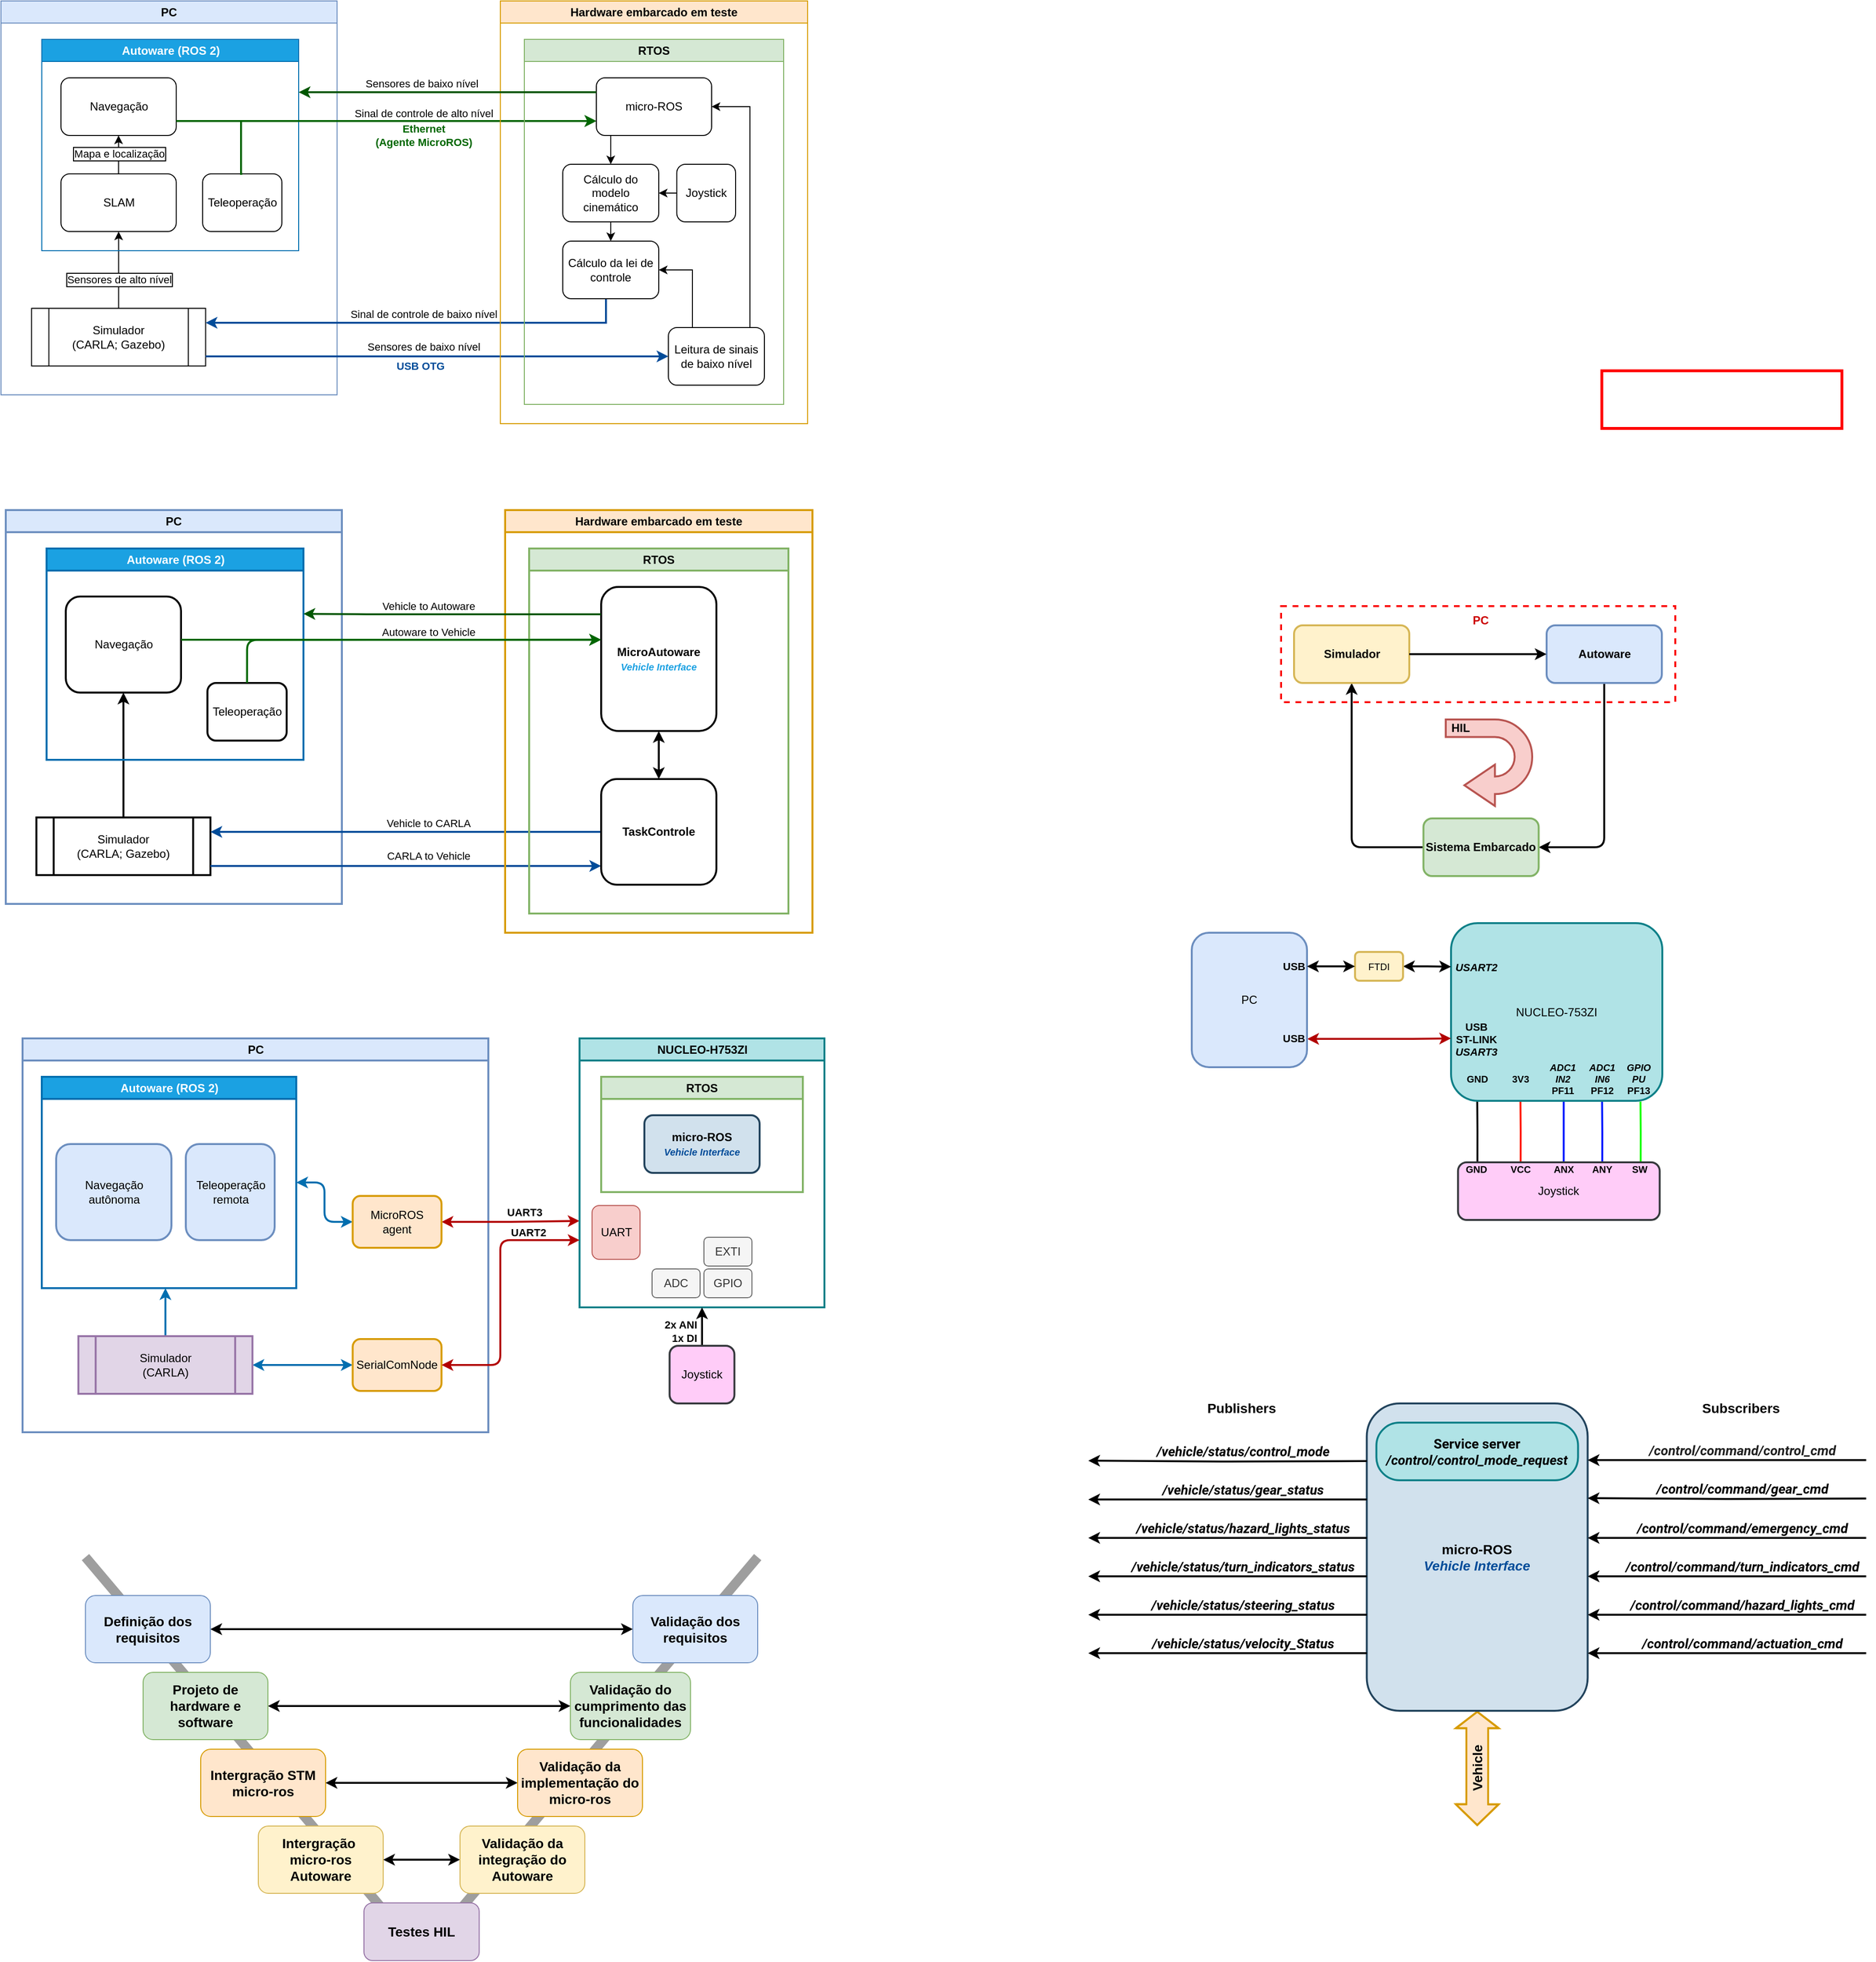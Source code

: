 <mxfile version="24.7.17">
  <diagram name="Page-1" id="Dqvt2uRBSsBD4MVUOECL">
    <mxGraphModel dx="1103" dy="678" grid="1" gridSize="10" guides="1" tooltips="1" connect="1" arrows="1" fold="1" page="0" pageScale="1" pageWidth="1169" pageHeight="827" background="none" math="0" shadow="0">
      <root>
        <mxCell id="0" />
        <mxCell id="1" parent="0" />
        <mxCell id="toz18ZisXcCqjpxkJ17i-11" value="" style="endArrow=none;html=1;rounded=0;strokeWidth=10;strokeColor=#9E9E9E;fontStyle=1;fontSize=14;" parent="1" edge="1">
          <mxGeometry width="50" height="50" relative="1" as="geometry">
            <mxPoint x="625" y="2029" as="sourcePoint" />
            <mxPoint x="288" y="1630" as="targetPoint" />
          </mxGeometry>
        </mxCell>
        <mxCell id="toz18ZisXcCqjpxkJ17i-12" value="" style="endArrow=none;html=1;rounded=0;strokeWidth=10;strokeColor=#9E9E9E;fontStyle=1;fontSize=14;" parent="1" edge="1">
          <mxGeometry width="50" height="50" relative="1" as="geometry">
            <mxPoint x="988" y="1630" as="sourcePoint" />
            <mxPoint x="662" y="2016" as="targetPoint" />
          </mxGeometry>
        </mxCell>
        <mxCell id="DLu0dR6_hnOtP6MYCA8Z-65" style="edgeStyle=orthogonalEdgeStyle;rounded=0;orthogonalLoop=1;jettySize=auto;html=1;exitX=0.25;exitY=0;exitDx=0;exitDy=0;entryX=0.38;entryY=1.009;entryDx=0;entryDy=0;entryPerimeter=0;endArrow=none;endFill=0;strokeWidth=2;" parent="1" edge="1">
          <mxGeometry relative="1" as="geometry">
            <mxPoint x="1737.45" y="1219.19" as="sourcePoint" />
            <mxPoint x="1737.25" y="1155" as="targetPoint" />
            <Array as="points">
              <mxPoint x="1737.24" y="1187.19" />
            </Array>
          </mxGeometry>
        </mxCell>
        <mxCell id="DLu0dR6_hnOtP6MYCA8Z-66" style="edgeStyle=orthogonalEdgeStyle;rounded=0;orthogonalLoop=1;jettySize=auto;html=1;exitX=0.25;exitY=0;exitDx=0;exitDy=0;entryX=0.38;entryY=1.009;entryDx=0;entryDy=0;entryPerimeter=0;endArrow=none;endFill=0;strokeWidth=2;strokeColor=#FF1C03;" parent="1" edge="1">
          <mxGeometry relative="1" as="geometry">
            <mxPoint x="1782.45" y="1219.19" as="sourcePoint" />
            <mxPoint x="1782.25" y="1155" as="targetPoint" />
            <Array as="points">
              <mxPoint x="1782.24" y="1187.19" />
            </Array>
          </mxGeometry>
        </mxCell>
        <mxCell id="DLu0dR6_hnOtP6MYCA8Z-67" style="edgeStyle=orthogonalEdgeStyle;rounded=0;orthogonalLoop=1;jettySize=auto;html=1;exitX=0.593;exitY=0.001;exitDx=0;exitDy=0;entryX=0.38;entryY=1.009;entryDx=0;entryDy=0;entryPerimeter=0;exitPerimeter=0;endArrow=none;endFill=0;strokeWidth=2;strokeColor=#001AFF;" parent="1" edge="1">
          <mxGeometry relative="1" as="geometry">
            <mxPoint x="1837.83" y="1219.95" as="sourcePoint" />
            <mxPoint x="1827.3" y="1154.89" as="targetPoint" />
            <Array as="points">
              <mxPoint x="1827.3" y="1219.89" />
            </Array>
          </mxGeometry>
        </mxCell>
        <mxCell id="DLu0dR6_hnOtP6MYCA8Z-68" style="edgeStyle=orthogonalEdgeStyle;rounded=0;orthogonalLoop=1;jettySize=auto;html=1;exitX=0.25;exitY=0;exitDx=0;exitDy=0;entryX=0.38;entryY=1.009;entryDx=0;entryDy=0;entryPerimeter=0;endArrow=none;endFill=0;strokeWidth=2;strokeColor=#001AFF;" parent="1" edge="1">
          <mxGeometry relative="1" as="geometry">
            <mxPoint x="1867.45" y="1220.0" as="sourcePoint" />
            <mxPoint x="1867.25" y="1155.81" as="targetPoint" />
            <Array as="points">
              <mxPoint x="1867.24" y="1188" />
            </Array>
          </mxGeometry>
        </mxCell>
        <mxCell id="DLu0dR6_hnOtP6MYCA8Z-55" value="NUCLEO-753ZI" style="rounded=1;whiteSpace=wrap;html=1;fillColor=#b0e3e6;strokeColor=#0e8088;strokeWidth=2;" parent="1" vertex="1">
          <mxGeometry x="1710" y="970" width="220" height="185" as="geometry" />
        </mxCell>
        <mxCell id="DLu0dR6_hnOtP6MYCA8Z-1" value="PC" style="swimlane;whiteSpace=wrap;html=1;glass=0;labelBorderColor=none;labelBackgroundColor=none;swimlaneFillColor=default;fillColor=#dae8fc;strokeColor=#6c8ebf;gradientColor=none;strokeWidth=2;" parent="1" vertex="1">
          <mxGeometry x="222.5" y="1090" width="485" height="410" as="geometry">
            <mxRectangle x="495" y="120" width="150" height="30" as="alternateBounds" />
          </mxGeometry>
        </mxCell>
        <mxCell id="DLu0dR6_hnOtP6MYCA8Z-39" style="edgeStyle=orthogonalEdgeStyle;rounded=0;orthogonalLoop=1;jettySize=auto;html=1;strokeWidth=2;fillColor=#1ba1e2;strokeColor=#006EAF;" parent="DLu0dR6_hnOtP6MYCA8Z-1" source="DLu0dR6_hnOtP6MYCA8Z-4" edge="1">
          <mxGeometry relative="1" as="geometry">
            <mxPoint x="148.755" y="260.0" as="targetPoint" />
          </mxGeometry>
        </mxCell>
        <mxCell id="QfWjgyetVY8WSt9RR6fC-11" style="edgeStyle=orthogonalEdgeStyle;shape=connector;rounded=0;orthogonalLoop=1;jettySize=auto;html=1;exitX=1;exitY=0.5;exitDx=0;exitDy=0;strokeColor=#006EAF;strokeWidth=2;align=center;verticalAlign=middle;fontFamily=Helvetica;fontSize=11;fontColor=default;labelBackgroundColor=default;startArrow=classic;startFill=1;endArrow=classic;fillColor=#1ba1e2;entryX=0;entryY=0.5;entryDx=0;entryDy=0;" parent="DLu0dR6_hnOtP6MYCA8Z-1" source="DLu0dR6_hnOtP6MYCA8Z-4" target="kms28JUfVFOcH4j1UVIH-4" edge="1">
          <mxGeometry relative="1" as="geometry">
            <mxPoint x="330" y="340" as="targetPoint" />
          </mxGeometry>
        </mxCell>
        <mxCell id="DLu0dR6_hnOtP6MYCA8Z-4" value="Simulador&lt;div&gt;(CARLA)&lt;/div&gt;" style="shape=process;whiteSpace=wrap;html=1;backgroundOutline=1;fillColor=#e1d5e7;strokeColor=#9673a6;strokeWidth=2;" parent="DLu0dR6_hnOtP6MYCA8Z-1" vertex="1">
          <mxGeometry x="58.13" y="310" width="181.25" height="60" as="geometry" />
        </mxCell>
        <mxCell id="DLu0dR6_hnOtP6MYCA8Z-37" style="edgeStyle=orthogonalEdgeStyle;rounded=1;orthogonalLoop=1;jettySize=auto;html=1;entryX=0;entryY=0.5;entryDx=0;entryDy=0;startArrow=classic;startFill=1;strokeWidth=2;fillColor=#1ba1e2;strokeColor=#006EAF;exitX=1;exitY=0.5;exitDx=0;exitDy=0;curved=0;" parent="DLu0dR6_hnOtP6MYCA8Z-1" source="DLu0dR6_hnOtP6MYCA8Z-5" target="kms28JUfVFOcH4j1UVIH-1" edge="1">
          <mxGeometry relative="1" as="geometry">
            <mxPoint x="290" y="190" as="sourcePoint" />
          </mxGeometry>
        </mxCell>
        <mxCell id="DLu0dR6_hnOtP6MYCA8Z-5" value="Autoware (ROS 2)" style="swimlane;whiteSpace=wrap;html=1;fillColor=#1ba1e2;fontColor=#ffffff;strokeColor=#006EAF;swimlaneFillColor=none;strokeWidth=2;" parent="DLu0dR6_hnOtP6MYCA8Z-1" vertex="1">
          <mxGeometry x="20" y="40" width="265" height="220" as="geometry" />
        </mxCell>
        <mxCell id="DLu0dR6_hnOtP6MYCA8Z-6" value="Navegação&lt;div&gt;autônoma&lt;/div&gt;" style="rounded=1;whiteSpace=wrap;html=1;fillColor=#dae8fc;strokeColor=#6c8ebf;strokeWidth=2;" parent="DLu0dR6_hnOtP6MYCA8Z-5" vertex="1">
          <mxGeometry x="15" y="70" width="120" height="100" as="geometry" />
        </mxCell>
        <mxCell id="DLu0dR6_hnOtP6MYCA8Z-7" value="Teleoperação remota" style="rounded=1;whiteSpace=wrap;html=1;fillColor=#dae8fc;strokeColor=#6c8ebf;strokeWidth=2;" parent="DLu0dR6_hnOtP6MYCA8Z-5" vertex="1">
          <mxGeometry x="150" y="70" width="92.5" height="100" as="geometry" />
        </mxCell>
        <mxCell id="DLu0dR6_hnOtP6MYCA8Z-43" style="edgeStyle=orthogonalEdgeStyle;rounded=0;orthogonalLoop=1;jettySize=auto;html=1;exitX=1;exitY=0.5;exitDx=0;exitDy=0;strokeWidth=2;startArrow=classic;startFill=1;fillColor=#e51400;strokeColor=#B20000;" parent="DLu0dR6_hnOtP6MYCA8Z-1" source="kms28JUfVFOcH4j1UVIH-1" edge="1">
          <mxGeometry relative="1" as="geometry">
            <mxPoint x="580" y="190" as="targetPoint" />
          </mxGeometry>
        </mxCell>
        <mxCell id="DLu0dR6_hnOtP6MYCA8Z-47" value="UART3" style="edgeLabel;html=1;align=center;verticalAlign=middle;resizable=0;points=[];fontStyle=1;labelBackgroundColor=none;" parent="DLu0dR6_hnOtP6MYCA8Z-43" connectable="0" vertex="1">
          <mxGeometry x="-0.059" y="-2" relative="1" as="geometry">
            <mxPoint x="18" y="-12" as="offset" />
          </mxGeometry>
        </mxCell>
        <mxCell id="kms28JUfVFOcH4j1UVIH-1" value="MicroROS&lt;div&gt;agent&lt;/div&gt;" style="rounded=1;whiteSpace=wrap;html=1;fillColor=#ffe6cc;strokeColor=#d79b00;strokeWidth=2;" parent="DLu0dR6_hnOtP6MYCA8Z-1" vertex="1">
          <mxGeometry x="343.75" y="164" width="92.5" height="54" as="geometry" />
        </mxCell>
        <mxCell id="kms28JUfVFOcH4j1UVIH-4" value="SerialComNode" style="rounded=1;whiteSpace=wrap;html=1;fillColor=#ffe6cc;strokeColor=#d79b00;strokeWidth=2;" parent="DLu0dR6_hnOtP6MYCA8Z-1" vertex="1">
          <mxGeometry x="343.75" y="313" width="92.5" height="54" as="geometry" />
        </mxCell>
        <mxCell id="DLu0dR6_hnOtP6MYCA8Z-17" value="NUCLEO-H753ZI" style="swimlane;whiteSpace=wrap;html=1;fillColor=#b0e3e6;strokeColor=#0e8088;swimlaneFillColor=default;strokeWidth=2;" parent="1" vertex="1">
          <mxGeometry x="802.5" y="1090" width="255" height="280" as="geometry" />
        </mxCell>
        <mxCell id="DLu0dR6_hnOtP6MYCA8Z-18" value="RTOS" style="swimlane;whiteSpace=wrap;html=1;glass=0;labelBorderColor=none;labelBackgroundColor=none;swimlaneFillColor=none;fillColor=#d5e8d4;strokeColor=#82b366;strokeWidth=2;" parent="DLu0dR6_hnOtP6MYCA8Z-17" vertex="1">
          <mxGeometry x="22.5" y="40" width="210" height="120" as="geometry">
            <mxRectangle x="495" y="120" width="150" height="30" as="alternateBounds" />
          </mxGeometry>
        </mxCell>
        <mxCell id="DLu0dR6_hnOtP6MYCA8Z-20" value="&lt;b&gt;micro-ROS&lt;/b&gt;&lt;div&gt;&lt;i&gt;&lt;font color=&quot;#004c99&quot; style=&quot;font-size: 10px;&quot;&gt;&lt;b style=&quot;&quot;&gt;Vehicle Interface&lt;/b&gt;&lt;/font&gt;&lt;/i&gt;&lt;/div&gt;" style="rounded=1;whiteSpace=wrap;html=1;strokeColor=#23445d;fillColor=#D1E1ED;strokeWidth=2;" parent="DLu0dR6_hnOtP6MYCA8Z-18" vertex="1">
          <mxGeometry x="45" y="40" width="120" height="60" as="geometry" />
        </mxCell>
        <mxCell id="DLu0dR6_hnOtP6MYCA8Z-44" value="ADC" style="rounded=1;whiteSpace=wrap;html=1;fillColor=#f5f5f5;fontColor=#333333;strokeColor=#666666;" parent="DLu0dR6_hnOtP6MYCA8Z-17" vertex="1">
          <mxGeometry x="75.5" y="240" width="50" height="30" as="geometry" />
        </mxCell>
        <mxCell id="DLu0dR6_hnOtP6MYCA8Z-45" value="UART" style="rounded=1;whiteSpace=wrap;html=1;fillColor=#f8cecc;strokeColor=#b85450;" parent="DLu0dR6_hnOtP6MYCA8Z-17" vertex="1">
          <mxGeometry x="13" y="174" width="50" height="56" as="geometry" />
        </mxCell>
        <mxCell id="DLu0dR6_hnOtP6MYCA8Z-84" value="GPIO" style="rounded=1;whiteSpace=wrap;html=1;fillColor=#f5f5f5;fontColor=#333333;strokeColor=#666666;" parent="DLu0dR6_hnOtP6MYCA8Z-17" vertex="1">
          <mxGeometry x="129.5" y="240" width="50" height="30" as="geometry" />
        </mxCell>
        <mxCell id="QfWjgyetVY8WSt9RR6fC-14" value="EXTI" style="rounded=1;whiteSpace=wrap;html=1;fillColor=#f5f5f5;fontColor=#333333;strokeColor=#666666;" parent="DLu0dR6_hnOtP6MYCA8Z-17" vertex="1">
          <mxGeometry x="129.5" y="207" width="50" height="30" as="geometry" />
        </mxCell>
        <mxCell id="OYqzh-hqm_SxNVNwaxLu-1" value="PC" style="swimlane;whiteSpace=wrap;html=1;glass=0;labelBorderColor=none;labelBackgroundColor=none;swimlaneFillColor=none;fillColor=#dae8fc;strokeColor=#6c8ebf;" parent="1" vertex="1">
          <mxGeometry x="200" y="10" width="350" height="410" as="geometry">
            <mxRectangle x="495" y="120" width="150" height="30" as="alternateBounds" />
          </mxGeometry>
        </mxCell>
        <mxCell id="t-Ct2fTgSyDg14gS4557-37" value="" style="edgeStyle=orthogonalEdgeStyle;rounded=0;orthogonalLoop=1;jettySize=auto;html=1;" parent="OYqzh-hqm_SxNVNwaxLu-1" source="7MuA0rJAzsSUsR9bO0kG-4" target="t-Ct2fTgSyDg14gS4557-2" edge="1">
          <mxGeometry relative="1" as="geometry">
            <Array as="points">
              <mxPoint x="123" y="280" />
              <mxPoint x="123" y="280" />
            </Array>
          </mxGeometry>
        </mxCell>
        <mxCell id="t-Ct2fTgSyDg14gS4557-38" value="Sensores de alto nível" style="edgeLabel;html=1;align=center;verticalAlign=middle;resizable=0;points=[];labelBorderColor=default;" parent="t-Ct2fTgSyDg14gS4557-37" connectable="0" vertex="1">
          <mxGeometry x="-0.254" relative="1" as="geometry">
            <mxPoint as="offset" />
          </mxGeometry>
        </mxCell>
        <mxCell id="7MuA0rJAzsSUsR9bO0kG-4" value="Simulador&lt;div&gt;(CARLA; Gazebo)&lt;/div&gt;" style="shape=process;whiteSpace=wrap;html=1;backgroundOutline=1;" parent="OYqzh-hqm_SxNVNwaxLu-1" vertex="1">
          <mxGeometry x="31.88" y="320" width="181.25" height="60" as="geometry" />
        </mxCell>
        <mxCell id="t-Ct2fTgSyDg14gS4557-1" value="Autoware (ROS 2)" style="swimlane;whiteSpace=wrap;html=1;fillColor=#1ba1e2;fontColor=#ffffff;strokeColor=#006EAF;" parent="OYqzh-hqm_SxNVNwaxLu-1" vertex="1">
          <mxGeometry x="42.5" y="40" width="267.5" height="220" as="geometry" />
        </mxCell>
        <mxCell id="t-Ct2fTgSyDg14gS4557-9" style="edgeStyle=orthogonalEdgeStyle;rounded=0;orthogonalLoop=1;jettySize=auto;html=1;entryX=0.5;entryY=1;entryDx=0;entryDy=0;exitX=0.5;exitY=0;exitDx=0;exitDy=0;" parent="t-Ct2fTgSyDg14gS4557-1" edge="1">
          <mxGeometry relative="1" as="geometry">
            <mxPoint x="79.95" y="140" as="sourcePoint" />
            <mxPoint x="79.95" y="100" as="targetPoint" />
            <Array as="points">
              <mxPoint x="79.95" y="112" />
              <mxPoint x="79.95" y="112" />
            </Array>
          </mxGeometry>
        </mxCell>
        <mxCell id="t-Ct2fTgSyDg14gS4557-10" value="Mapa e localização" style="edgeLabel;html=1;align=center;verticalAlign=middle;resizable=0;points=[];labelBorderColor=default;" parent="t-Ct2fTgSyDg14gS4557-9" connectable="0" vertex="1">
          <mxGeometry x="0.247" y="-2" relative="1" as="geometry">
            <mxPoint x="-2" y="4" as="offset" />
          </mxGeometry>
        </mxCell>
        <mxCell id="t-Ct2fTgSyDg14gS4557-2" value="SLAM" style="rounded=1;whiteSpace=wrap;html=1;" parent="t-Ct2fTgSyDg14gS4557-1" vertex="1">
          <mxGeometry x="20" y="140" width="120" height="60" as="geometry" />
        </mxCell>
        <mxCell id="t-Ct2fTgSyDg14gS4557-5" value="Navegação" style="rounded=1;whiteSpace=wrap;html=1;" parent="t-Ct2fTgSyDg14gS4557-1" vertex="1">
          <mxGeometry x="20" y="40" width="120" height="60" as="geometry" />
        </mxCell>
        <mxCell id="t-Ct2fTgSyDg14gS4557-11" value="Teleoperação" style="rounded=1;whiteSpace=wrap;html=1;" parent="t-Ct2fTgSyDg14gS4557-1" vertex="1">
          <mxGeometry x="167.5" y="140" width="82.5" height="60" as="geometry" />
        </mxCell>
        <mxCell id="t-Ct2fTgSyDg14gS4557-12" style="edgeStyle=orthogonalEdgeStyle;rounded=0;orthogonalLoop=1;jettySize=auto;html=1;strokeColor=#006600;strokeWidth=2;entryX=0;entryY=0.75;entryDx=0;entryDy=0;" parent="1" source="t-Ct2fTgSyDg14gS4557-5" target="7MuA0rJAzsSUsR9bO0kG-3" edge="1">
          <mxGeometry relative="1" as="geometry">
            <Array as="points">
              <mxPoint x="430" y="135" />
              <mxPoint x="430" y="135" />
            </Array>
          </mxGeometry>
        </mxCell>
        <mxCell id="t-Ct2fTgSyDg14gS4557-13" style="edgeStyle=orthogonalEdgeStyle;rounded=0;orthogonalLoop=1;jettySize=auto;html=1;exitX=0.5;exitY=0;exitDx=0;exitDy=0;entryX=0;entryY=0.75;entryDx=0;entryDy=0;fontColor=#006600;strokeColor=#006600;strokeWidth=2;" parent="1" source="t-Ct2fTgSyDg14gS4557-11" target="7MuA0rJAzsSUsR9bO0kG-3" edge="1">
          <mxGeometry relative="1" as="geometry">
            <Array as="points">
              <mxPoint x="450" y="190" />
              <mxPoint x="450" y="135" />
            </Array>
          </mxGeometry>
        </mxCell>
        <mxCell id="t-Ct2fTgSyDg14gS4557-14" value="Sinal de controle de alto nível" style="edgeLabel;html=1;align=center;verticalAlign=middle;resizable=0;points=[];" parent="1" connectable="0" vertex="1">
          <mxGeometry x="639.997" y="127" as="geometry" />
        </mxCell>
        <mxCell id="t-Ct2fTgSyDg14gS4557-15" value="Ethernet&lt;div&gt;(Agente MicroROS)&lt;/div&gt;" style="edgeLabel;html=1;align=center;verticalAlign=middle;resizable=0;points=[];fontColor=#006600;fontStyle=1" parent="1" connectable="0" vertex="1">
          <mxGeometry x="640" y="150" as="geometry" />
        </mxCell>
        <mxCell id="t-Ct2fTgSyDg14gS4557-26" style="edgeStyle=orthogonalEdgeStyle;rounded=0;orthogonalLoop=1;jettySize=auto;html=1;entryX=0;entryY=0.5;entryDx=0;entryDy=0;fontColor=#004C99;strokeColor=#004C99;strokeWidth=2;" parent="1" source="7MuA0rJAzsSUsR9bO0kG-4" target="t-Ct2fTgSyDg14gS4557-23" edge="1">
          <mxGeometry relative="1" as="geometry">
            <Array as="points">
              <mxPoint x="670" y="380" />
              <mxPoint x="670" y="380" />
            </Array>
          </mxGeometry>
        </mxCell>
        <mxCell id="t-Ct2fTgSyDg14gS4557-27" style="edgeStyle=orthogonalEdgeStyle;rounded=0;orthogonalLoop=1;jettySize=auto;html=1;entryX=1;entryY=0.25;entryDx=0;entryDy=0;fontColor=#004C99;strokeColor=#004C99;strokeWidth=2;" parent="1" source="t-Ct2fTgSyDg14gS4557-24" target="7MuA0rJAzsSUsR9bO0kG-4" edge="1">
          <mxGeometry relative="1" as="geometry">
            <mxPoint x="690" y="360" as="targetPoint" />
            <Array as="points">
              <mxPoint x="830" y="345" />
            </Array>
          </mxGeometry>
        </mxCell>
        <mxCell id="t-Ct2fTgSyDg14gS4557-31" value="Sinal de controle de baixo nível" style="edgeLabel;html=1;align=center;verticalAlign=middle;resizable=0;points=[];" parent="1" connectable="0" vertex="1">
          <mxGeometry x="640" y="336" as="geometry" />
        </mxCell>
        <mxCell id="t-Ct2fTgSyDg14gS4557-32" value="USB OTG" style="edgeLabel;html=1;align=left;verticalAlign=middle;resizable=0;points=[];fontColor=#004C99;fontStyle=1" parent="1" connectable="0" vertex="1">
          <mxGeometry x="609.997" y="390" as="geometry" />
        </mxCell>
        <mxCell id="t-Ct2fTgSyDg14gS4557-34" value="Sensores de baixo nível" style="edgeLabel;html=1;align=center;verticalAlign=middle;resizable=0;points=[];" parent="1" connectable="0" vertex="1">
          <mxGeometry x="640" y="370" as="geometry" />
        </mxCell>
        <mxCell id="t-Ct2fTgSyDg14gS4557-43" value="Hardware embarcado em teste" style="swimlane;whiteSpace=wrap;html=1;fillColor=#ffe6cc;strokeColor=#d79b00;" parent="1" vertex="1">
          <mxGeometry x="720" y="10" width="320" height="440" as="geometry" />
        </mxCell>
        <mxCell id="7MuA0rJAzsSUsR9bO0kG-15" value="RTOS" style="swimlane;whiteSpace=wrap;html=1;glass=0;labelBorderColor=none;labelBackgroundColor=none;swimlaneFillColor=none;fillColor=#d5e8d4;strokeColor=#82b366;" parent="t-Ct2fTgSyDg14gS4557-43" vertex="1">
          <mxGeometry x="25" y="40" width="270" height="380" as="geometry">
            <mxRectangle x="495" y="120" width="150" height="30" as="alternateBounds" />
          </mxGeometry>
        </mxCell>
        <mxCell id="t-Ct2fTgSyDg14gS4557-29" style="edgeStyle=orthogonalEdgeStyle;rounded=0;orthogonalLoop=1;jettySize=auto;html=1;exitX=0.25;exitY=1;exitDx=0;exitDy=0;entryX=0.5;entryY=0;entryDx=0;entryDy=0;" parent="7MuA0rJAzsSUsR9bO0kG-15" source="7MuA0rJAzsSUsR9bO0kG-3" target="t-Ct2fTgSyDg14gS4557-25" edge="1">
          <mxGeometry relative="1" as="geometry" />
        </mxCell>
        <mxCell id="7MuA0rJAzsSUsR9bO0kG-3" value="micro-ROS" style="rounded=1;whiteSpace=wrap;html=1;" parent="7MuA0rJAzsSUsR9bO0kG-15" vertex="1">
          <mxGeometry x="75" y="40" width="120" height="60" as="geometry" />
        </mxCell>
        <mxCell id="t-Ct2fTgSyDg14gS4557-40" style="edgeStyle=orthogonalEdgeStyle;rounded=0;orthogonalLoop=1;jettySize=auto;html=1;exitX=0.25;exitY=0;exitDx=0;exitDy=0;entryX=1;entryY=0.5;entryDx=0;entryDy=0;" parent="7MuA0rJAzsSUsR9bO0kG-15" source="t-Ct2fTgSyDg14gS4557-23" target="t-Ct2fTgSyDg14gS4557-24" edge="1">
          <mxGeometry relative="1" as="geometry" />
        </mxCell>
        <mxCell id="t-Ct2fTgSyDg14gS4557-41" style="edgeStyle=orthogonalEdgeStyle;rounded=0;orthogonalLoop=1;jettySize=auto;html=1;exitX=0.849;exitY=-0.004;exitDx=0;exitDy=0;entryX=1;entryY=0.5;entryDx=0;entryDy=0;exitPerimeter=0;" parent="7MuA0rJAzsSUsR9bO0kG-15" source="t-Ct2fTgSyDg14gS4557-23" target="7MuA0rJAzsSUsR9bO0kG-3" edge="1">
          <mxGeometry relative="1" as="geometry">
            <Array as="points">
              <mxPoint x="235" y="70" />
            </Array>
          </mxGeometry>
        </mxCell>
        <mxCell id="t-Ct2fTgSyDg14gS4557-23" value="Leitura de sinais de baixo nível" style="rounded=1;whiteSpace=wrap;html=1;" parent="7MuA0rJAzsSUsR9bO0kG-15" vertex="1">
          <mxGeometry x="150" y="300" width="100" height="60" as="geometry" />
        </mxCell>
        <mxCell id="t-Ct2fTgSyDg14gS4557-24" value="Cálculo da lei de controle" style="rounded=1;whiteSpace=wrap;html=1;" parent="7MuA0rJAzsSUsR9bO0kG-15" vertex="1">
          <mxGeometry x="40" y="210" width="100" height="60" as="geometry" />
        </mxCell>
        <mxCell id="t-Ct2fTgSyDg14gS4557-28" value="" style="edgeStyle=orthogonalEdgeStyle;rounded=0;orthogonalLoop=1;jettySize=auto;html=1;" parent="7MuA0rJAzsSUsR9bO0kG-15" source="t-Ct2fTgSyDg14gS4557-25" edge="1">
          <mxGeometry relative="1" as="geometry">
            <mxPoint x="90" y="210" as="targetPoint" />
          </mxGeometry>
        </mxCell>
        <mxCell id="t-Ct2fTgSyDg14gS4557-25" value="Cálculo do modelo cinemático" style="rounded=1;whiteSpace=wrap;html=1;" parent="7MuA0rJAzsSUsR9bO0kG-15" vertex="1">
          <mxGeometry x="40" y="130" width="100" height="60" as="geometry" />
        </mxCell>
        <mxCell id="OT9A8WrlPrFGIk2oTinA-1" value="Joystick" style="rounded=1;whiteSpace=wrap;html=1;" parent="7MuA0rJAzsSUsR9bO0kG-15" vertex="1">
          <mxGeometry x="158.75" y="130" width="61.25" height="60" as="geometry" />
        </mxCell>
        <mxCell id="OT9A8WrlPrFGIk2oTinA-3" style="edgeStyle=orthogonalEdgeStyle;rounded=0;orthogonalLoop=1;jettySize=auto;html=1;exitX=0;exitY=0.5;exitDx=0;exitDy=0;entryX=1;entryY=0.5;entryDx=0;entryDy=0;" parent="7MuA0rJAzsSUsR9bO0kG-15" source="OT9A8WrlPrFGIk2oTinA-1" target="t-Ct2fTgSyDg14gS4557-25" edge="1">
          <mxGeometry relative="1" as="geometry" />
        </mxCell>
        <mxCell id="z_33YpH1jg5CX2ngpRHv-2" style="edgeStyle=orthogonalEdgeStyle;rounded=0;orthogonalLoop=1;jettySize=auto;html=1;exitX=0;exitY=0.25;exitDx=0;exitDy=0;strokeWidth=2;fillColor=#008a00;strokeColor=#005700;" parent="1" source="7MuA0rJAzsSUsR9bO0kG-3" edge="1">
          <mxGeometry relative="1" as="geometry">
            <mxPoint x="510" y="105" as="targetPoint" />
          </mxGeometry>
        </mxCell>
        <mxCell id="z_33YpH1jg5CX2ngpRHv-3" value="Sensores de baixo nível" style="edgeLabel;html=1;align=center;verticalAlign=middle;resizable=0;points=[];" parent="1" connectable="0" vertex="1">
          <mxGeometry x="637.997" y="96" as="geometry" />
        </mxCell>
        <mxCell id="s5K5WCDONnsD5AOgH9cI-1" value="PC" style="swimlane;whiteSpace=wrap;html=1;glass=0;labelBorderColor=none;labelBackgroundColor=none;swimlaneFillColor=none;fillColor=#dae8fc;strokeColor=#6c8ebf;strokeWidth=2;" parent="1" vertex="1">
          <mxGeometry x="205" y="540" width="350" height="410" as="geometry">
            <mxRectangle x="495" y="120" width="150" height="30" as="alternateBounds" />
          </mxGeometry>
        </mxCell>
        <mxCell id="kw-RMQfWjN-hIicQCAoz-5" style="edgeStyle=orthogonalEdgeStyle;rounded=0;orthogonalLoop=1;jettySize=auto;html=1;entryX=0.5;entryY=1;entryDx=0;entryDy=0;strokeWidth=2;" parent="s5K5WCDONnsD5AOgH9cI-1" source="s5K5WCDONnsD5AOgH9cI-4" target="s5K5WCDONnsD5AOgH9cI-9" edge="1">
          <mxGeometry relative="1" as="geometry" />
        </mxCell>
        <mxCell id="s5K5WCDONnsD5AOgH9cI-4" value="Simulador&lt;div&gt;(CARLA; Gazebo)&lt;/div&gt;" style="shape=process;whiteSpace=wrap;html=1;backgroundOutline=1;strokeWidth=2;" parent="s5K5WCDONnsD5AOgH9cI-1" vertex="1">
          <mxGeometry x="31.88" y="320" width="181.25" height="60" as="geometry" />
        </mxCell>
        <mxCell id="s5K5WCDONnsD5AOgH9cI-5" value="Autoware (ROS 2)" style="swimlane;whiteSpace=wrap;html=1;fillColor=#1ba1e2;fontColor=#ffffff;strokeColor=#006EAF;strokeWidth=2;" parent="s5K5WCDONnsD5AOgH9cI-1" vertex="1">
          <mxGeometry x="42.5" y="40" width="267.5" height="220" as="geometry" />
        </mxCell>
        <mxCell id="s5K5WCDONnsD5AOgH9cI-9" value="Navegação" style="rounded=1;whiteSpace=wrap;html=1;strokeWidth=2;" parent="s5K5WCDONnsD5AOgH9cI-5" vertex="1">
          <mxGeometry x="20" y="50" width="120" height="100" as="geometry" />
        </mxCell>
        <mxCell id="s5K5WCDONnsD5AOgH9cI-10" value="Teleoperação" style="rounded=1;whiteSpace=wrap;html=1;strokeWidth=2;" parent="s5K5WCDONnsD5AOgH9cI-5" vertex="1">
          <mxGeometry x="167.5" y="140" width="82.5" height="60" as="geometry" />
        </mxCell>
        <mxCell id="s5K5WCDONnsD5AOgH9cI-11" style="edgeStyle=orthogonalEdgeStyle;rounded=1;orthogonalLoop=1;jettySize=auto;html=1;strokeColor=#006600;strokeWidth=2;entryX=-0.001;entryY=0.366;entryDx=0;entryDy=0;curved=0;entryPerimeter=0;" parent="1" source="s5K5WCDONnsD5AOgH9cI-9" target="s5K5WCDONnsD5AOgH9cI-23" edge="1">
          <mxGeometry relative="1" as="geometry">
            <Array as="points">
              <mxPoint x="580" y="675" />
              <mxPoint x="580" y="675" />
            </Array>
          </mxGeometry>
        </mxCell>
        <mxCell id="s5K5WCDONnsD5AOgH9cI-13" value="Autoware to Vehicle" style="edgeLabel;html=1;align=center;verticalAlign=middle;resizable=0;points=[];labelBackgroundColor=none;" parent="1" connectable="0" vertex="1">
          <mxGeometry x="644.997" y="667" as="geometry" />
        </mxCell>
        <mxCell id="s5K5WCDONnsD5AOgH9cI-15" style="edgeStyle=orthogonalEdgeStyle;rounded=1;orthogonalLoop=1;jettySize=auto;html=1;entryX=0;entryY=0.823;entryDx=0;entryDy=0;fontColor=#004C99;strokeColor=#004C99;strokeWidth=2;curved=0;entryPerimeter=0;" parent="1" source="s5K5WCDONnsD5AOgH9cI-4" target="kw-RMQfWjN-hIicQCAoz-2" edge="1">
          <mxGeometry relative="1" as="geometry">
            <Array as="points">
              <mxPoint x="825" y="910" />
            </Array>
            <mxPoint x="900.0" y="910" as="targetPoint" />
          </mxGeometry>
        </mxCell>
        <mxCell id="s5K5WCDONnsD5AOgH9cI-16" style="edgeStyle=orthogonalEdgeStyle;rounded=1;orthogonalLoop=1;jettySize=auto;html=1;entryX=1;entryY=0.25;entryDx=0;entryDy=0;fontColor=#004C99;strokeColor=#004C99;strokeWidth=2;curved=0;exitX=0;exitY=0.5;exitDx=0;exitDy=0;" parent="1" source="kw-RMQfWjN-hIicQCAoz-2" target="s5K5WCDONnsD5AOgH9cI-4" edge="1">
          <mxGeometry relative="1" as="geometry">
            <mxPoint x="695" y="890" as="targetPoint" />
            <Array as="points">
              <mxPoint x="790" y="875" />
              <mxPoint x="790" y="875" />
            </Array>
            <mxPoint x="810" y="880" as="sourcePoint" />
          </mxGeometry>
        </mxCell>
        <mxCell id="s5K5WCDONnsD5AOgH9cI-17" value="Vehicle to CARLA" style="edgeLabel;html=1;align=center;verticalAlign=middle;resizable=0;points=[];labelBackgroundColor=none;" parent="1" connectable="0" vertex="1">
          <mxGeometry x="645" y="866" as="geometry" />
        </mxCell>
        <mxCell id="s5K5WCDONnsD5AOgH9cI-19" value="CARLA to Vehicle" style="edgeLabel;html=1;align=center;verticalAlign=middle;resizable=0;points=[];labelBackgroundColor=none;" parent="1" connectable="0" vertex="1">
          <mxGeometry x="645" y="900" as="geometry" />
        </mxCell>
        <mxCell id="s5K5WCDONnsD5AOgH9cI-20" value="Hardware embarcado em teste" style="swimlane;whiteSpace=wrap;html=1;fillColor=#ffe6cc;strokeColor=#d79b00;strokeWidth=2;" parent="1" vertex="1">
          <mxGeometry x="725" y="540" width="320" height="440" as="geometry" />
        </mxCell>
        <mxCell id="s5K5WCDONnsD5AOgH9cI-21" value="RTOS" style="swimlane;whiteSpace=wrap;html=1;glass=0;labelBorderColor=none;labelBackgroundColor=none;swimlaneFillColor=none;fillColor=#d5e8d4;strokeColor=#82b366;strokeWidth=2;" parent="s5K5WCDONnsD5AOgH9cI-20" vertex="1">
          <mxGeometry x="25" y="40" width="270" height="380" as="geometry">
            <mxRectangle x="495" y="120" width="150" height="30" as="alternateBounds" />
          </mxGeometry>
        </mxCell>
        <mxCell id="s5K5WCDONnsD5AOgH9cI-23" value="&lt;b&gt;MicroAutoware&lt;/b&gt;&lt;div&gt;&lt;i&gt;&lt;font color=&quot;#1ba1e2&quot; style=&quot;font-size: 10px;&quot;&gt;&lt;b style=&quot;&quot;&gt;Vehicle Interface&lt;/b&gt;&lt;/font&gt;&lt;/i&gt;&lt;/div&gt;" style="rounded=1;whiteSpace=wrap;html=1;strokeWidth=2;" parent="s5K5WCDONnsD5AOgH9cI-21" vertex="1">
          <mxGeometry x="75" y="40" width="120" height="150" as="geometry" />
        </mxCell>
        <mxCell id="kw-RMQfWjN-hIicQCAoz-3" value="" style="edgeStyle=orthogonalEdgeStyle;rounded=0;orthogonalLoop=1;jettySize=auto;html=1;strokeWidth=2;startArrow=classic;startFill=1;" parent="s5K5WCDONnsD5AOgH9cI-21" source="kw-RMQfWjN-hIicQCAoz-2" target="s5K5WCDONnsD5AOgH9cI-23" edge="1">
          <mxGeometry relative="1" as="geometry" />
        </mxCell>
        <mxCell id="kw-RMQfWjN-hIicQCAoz-2" value="&lt;b&gt;TaskControle&lt;/b&gt;" style="rounded=1;whiteSpace=wrap;html=1;strokeWidth=2;" parent="s5K5WCDONnsD5AOgH9cI-21" vertex="1">
          <mxGeometry x="75" y="240" width="120" height="110" as="geometry" />
        </mxCell>
        <mxCell id="s5K5WCDONnsD5AOgH9cI-12" style="edgeStyle=orthogonalEdgeStyle;rounded=1;orthogonalLoop=1;jettySize=auto;html=1;exitX=0.5;exitY=0;exitDx=0;exitDy=0;entryX=0.003;entryY=0.401;entryDx=0;entryDy=0;fontColor=#006600;strokeColor=#006600;strokeWidth=2;curved=0;entryPerimeter=0;" parent="s5K5WCDONnsD5AOgH9cI-21" source="s5K5WCDONnsD5AOgH9cI-10" edge="1">
          <mxGeometry relative="1" as="geometry">
            <Array as="points">
              <mxPoint x="-294" y="95" />
            </Array>
            <mxPoint x="-294.15" y="135" as="sourcePoint" />
            <mxPoint x="74.96" y="95.15" as="targetPoint" />
          </mxGeometry>
        </mxCell>
        <mxCell id="s5K5WCDONnsD5AOgH9cI-32" style="edgeStyle=orthogonalEdgeStyle;rounded=1;orthogonalLoop=1;jettySize=auto;html=1;exitX=-0.003;exitY=0.19;exitDx=0;exitDy=0;strokeWidth=2;fillColor=#008a00;strokeColor=#005700;curved=0;exitPerimeter=0;" parent="1" source="s5K5WCDONnsD5AOgH9cI-23" edge="1">
          <mxGeometry relative="1" as="geometry">
            <mxPoint x="515" y="648" as="targetPoint" />
            <Array as="points">
              <mxPoint x="580" y="649" />
            </Array>
          </mxGeometry>
        </mxCell>
        <mxCell id="s5K5WCDONnsD5AOgH9cI-33" value="Vehicle to Autoware" style="edgeLabel;html=1;align=center;verticalAlign=middle;resizable=0;points=[];labelBackgroundColor=none;" parent="1" connectable="0" vertex="1">
          <mxGeometry x="644.997" y="640" as="geometry" />
        </mxCell>
        <mxCell id="s5K5WCDONnsD5AOgH9cI-68" value="" style="group" parent="1" connectable="0" vertex="1">
          <mxGeometry x="1270" y="40" width="867" height="509" as="geometry" />
        </mxCell>
        <mxCell id="s5K5WCDONnsD5AOgH9cI-64" value="" style="shape=image;verticalLabelPosition=bottom;labelBackgroundColor=default;verticalAlign=top;aspect=fixed;imageAspect=0;image=https://autowarefoundation.github.io/autoware-documentation/main/design/autoware-architecture/image/autoware-architecture-overview.drawio.svg;" parent="s5K5WCDONnsD5AOgH9cI-68" vertex="1">
          <mxGeometry width="867" height="509" as="geometry" />
        </mxCell>
        <mxCell id="s5K5WCDONnsD5AOgH9cI-65" value="" style="rounded=0;whiteSpace=wrap;html=1;fillColor=none;strokeWidth=3;strokeColor=#ff0000;" parent="s5K5WCDONnsD5AOgH9cI-68" vertex="1">
          <mxGeometry x="597" y="355" width="250" height="60" as="geometry" />
        </mxCell>
        <mxCell id="s5K5WCDONnsD5AOgH9cI-72" value="" style="group;fontStyle=1" parent="1" connectable="0" vertex="1">
          <mxGeometry x="1541" y="640" width="400.5" height="281" as="geometry" />
        </mxCell>
        <mxCell id="s5K5WCDONnsD5AOgH9cI-69" value="" style="rounded=0;whiteSpace=wrap;html=1;fillColor=none;strokeWidth=2;dashed=1;strokeColor=#fa0000;" parent="s5K5WCDONnsD5AOgH9cI-72" vertex="1">
          <mxGeometry x="-8" width="410.5" height="100" as="geometry" />
        </mxCell>
        <mxCell id="t-Ct2fTgSyDg14gS4557-47" style="edgeStyle=orthogonalEdgeStyle;rounded=1;orthogonalLoop=1;jettySize=auto;html=1;entryX=1;entryY=0.5;entryDx=0;entryDy=0;exitX=0.5;exitY=1;exitDx=0;exitDy=0;strokeWidth=2;curved=0;" parent="s5K5WCDONnsD5AOgH9cI-72" source="t-Ct2fTgSyDg14gS4557-44" target="t-Ct2fTgSyDg14gS4557-45" edge="1">
          <mxGeometry relative="1" as="geometry" />
        </mxCell>
        <mxCell id="t-Ct2fTgSyDg14gS4557-44" value="&lt;b&gt;Autoware&lt;/b&gt;" style="rounded=1;whiteSpace=wrap;html=1;fillColor=#dae8fc;strokeColor=#6c8ebf;strokeWidth=2;" parent="s5K5WCDONnsD5AOgH9cI-72" vertex="1">
          <mxGeometry x="268.5" y="20" width="120" height="60" as="geometry" />
        </mxCell>
        <mxCell id="t-Ct2fTgSyDg14gS4557-54" style="edgeStyle=orthogonalEdgeStyle;rounded=1;orthogonalLoop=1;jettySize=auto;html=1;entryX=0.5;entryY=1;entryDx=0;entryDy=0;strokeWidth=2;curved=0;" parent="s5K5WCDONnsD5AOgH9cI-72" source="t-Ct2fTgSyDg14gS4557-45" target="t-Ct2fTgSyDg14gS4557-46" edge="1">
          <mxGeometry relative="1" as="geometry" />
        </mxCell>
        <mxCell id="t-Ct2fTgSyDg14gS4557-45" value="Sistema Embarcado" style="rounded=1;whiteSpace=wrap;html=1;fillColor=#d5e8d4;strokeColor=#82b366;strokeWidth=2;fontStyle=1" parent="s5K5WCDONnsD5AOgH9cI-72" vertex="1">
          <mxGeometry x="140.25" y="221" width="120" height="60" as="geometry" />
        </mxCell>
        <mxCell id="t-Ct2fTgSyDg14gS4557-46" value="&lt;b&gt;Simulador&lt;/b&gt;" style="rounded=1;whiteSpace=wrap;html=1;fillColor=#fff2cc;strokeColor=#d6b656;strokeWidth=2;" parent="s5K5WCDONnsD5AOgH9cI-72" vertex="1">
          <mxGeometry x="5.5" y="20" width="120" height="60" as="geometry" />
        </mxCell>
        <mxCell id="t-Ct2fTgSyDg14gS4557-49" style="edgeStyle=orthogonalEdgeStyle;rounded=1;orthogonalLoop=1;jettySize=auto;html=1;entryX=0;entryY=0.5;entryDx=0;entryDy=0;strokeWidth=2;curved=0;" parent="s5K5WCDONnsD5AOgH9cI-72" source="t-Ct2fTgSyDg14gS4557-46" target="t-Ct2fTgSyDg14gS4557-44" edge="1">
          <mxGeometry relative="1" as="geometry" />
        </mxCell>
        <mxCell id="s5K5WCDONnsD5AOgH9cI-70" value="&lt;b&gt;&lt;font color=&quot;#cc0000&quot;&gt;PC&lt;/font&gt;&lt;/b&gt;" style="text;html=1;align=center;verticalAlign=middle;whiteSpace=wrap;rounded=0;" parent="s5K5WCDONnsD5AOgH9cI-72" vertex="1">
          <mxGeometry x="170.25" width="60" height="30" as="geometry" />
        </mxCell>
        <mxCell id="s5K5WCDONnsD5AOgH9cI-71" value="" style="group;strokeWidth=2;strokeColor=none;" parent="s5K5WCDONnsD5AOgH9cI-72" connectable="0" vertex="1">
          <mxGeometry x="148.5" y="112" width="105" height="96" as="geometry" />
        </mxCell>
        <mxCell id="t-Ct2fTgSyDg14gS4557-51" value="" style="html=1;shadow=0;dashed=0;align=center;verticalAlign=middle;shape=mxgraph.arrows2.uTurnArrow;dy=9.14;arrowHead=43;dx2=31.8;rotation=-180;fillColor=#f8cecc;strokeColor=#b85450;strokeWidth=2;" parent="s5K5WCDONnsD5AOgH9cI-71" vertex="1">
          <mxGeometry x="15" y="6" width="90" height="90" as="geometry" />
        </mxCell>
        <mxCell id="n_eoftPtqyhdOpsVlWpc-2" value="HIL" style="text;html=1;align=center;verticalAlign=middle;whiteSpace=wrap;rounded=0;fontStyle=1" parent="s5K5WCDONnsD5AOgH9cI-71" vertex="1">
          <mxGeometry width="60" height="30" as="geometry" />
        </mxCell>
        <mxCell id="DLu0dR6_hnOtP6MYCA8Z-50" style="edgeStyle=orthogonalEdgeStyle;rounded=0;orthogonalLoop=1;jettySize=auto;html=1;entryX=0.5;entryY=1;entryDx=0;entryDy=0;strokeWidth=2;" parent="1" source="DLu0dR6_hnOtP6MYCA8Z-27" target="DLu0dR6_hnOtP6MYCA8Z-17" edge="1">
          <mxGeometry relative="1" as="geometry" />
        </mxCell>
        <mxCell id="DLu0dR6_hnOtP6MYCA8Z-51" value="2x ANI&lt;div&gt;1x DI&lt;/div&gt;" style="edgeLabel;html=1;align=right;verticalAlign=middle;resizable=0;points=[];fontStyle=1;labelBackgroundColor=none;" parent="DLu0dR6_hnOtP6MYCA8Z-50" connectable="0" vertex="1">
          <mxGeometry x="0.02" y="1" relative="1" as="geometry">
            <mxPoint x="-4" y="5" as="offset" />
          </mxGeometry>
        </mxCell>
        <mxCell id="DLu0dR6_hnOtP6MYCA8Z-27" value="Joystick" style="rounded=1;whiteSpace=wrap;html=1;fillColor=#FFCCF8;strokeColor=#36393d;strokeWidth=2;" parent="1" vertex="1">
          <mxGeometry x="896.25" y="1410" width="67.5" height="60" as="geometry" />
        </mxCell>
        <mxCell id="DLu0dR6_hnOtP6MYCA8Z-57" style="edgeStyle=orthogonalEdgeStyle;rounded=0;orthogonalLoop=1;jettySize=auto;html=1;entryX=0;entryY=0.595;entryDx=0;entryDy=0;startArrow=classic;startFill=1;strokeWidth=2;fontStyle=1;fillColor=#e51400;strokeColor=#B20000;entryPerimeter=0;exitX=1.002;exitY=0.789;exitDx=0;exitDy=0;exitPerimeter=0;" parent="1" source="DLu0dR6_hnOtP6MYCA8Z-54" edge="1">
          <mxGeometry relative="1" as="geometry">
            <mxPoint x="1599.75" y="1119.92" as="sourcePoint" />
            <mxPoint x="1710" y="1089.995" as="targetPoint" />
            <Array as="points">
              <mxPoint x="1670" y="1091" />
            </Array>
          </mxGeometry>
        </mxCell>
        <mxCell id="DLu0dR6_hnOtP6MYCA8Z-58" value="USB&lt;div&gt;ST-LINK&lt;/div&gt;&lt;div&gt;&lt;i&gt;USART3&lt;/i&gt;&lt;/div&gt;" style="edgeLabel;html=1;align=center;verticalAlign=middle;resizable=0;points=[];labelBackgroundColor=none;fontStyle=1" parent="DLu0dR6_hnOtP6MYCA8Z-57" connectable="0" vertex="1">
          <mxGeometry x="0.182" y="-3" relative="1" as="geometry">
            <mxPoint x="87" y="-3" as="offset" />
          </mxGeometry>
        </mxCell>
        <mxCell id="DLu0dR6_hnOtP6MYCA8Z-75" style="edgeStyle=orthogonalEdgeStyle;rounded=0;orthogonalLoop=1;jettySize=auto;html=1;exitX=0.25;exitY=0;exitDx=0;exitDy=0;entryX=0.38;entryY=1.009;entryDx=0;entryDy=0;entryPerimeter=0;endArrow=none;endFill=0;strokeWidth=2;strokeColor=#1AFF00;" parent="1" edge="1">
          <mxGeometry relative="1" as="geometry">
            <mxPoint x="1907.45" y="1220.0" as="sourcePoint" />
            <mxPoint x="1907.25" y="1155.81" as="targetPoint" />
            <Array as="points">
              <mxPoint x="1907.24" y="1188" />
            </Array>
          </mxGeometry>
        </mxCell>
        <mxCell id="DLu0dR6_hnOtP6MYCA8Z-76" value="" style="group;strokeWidth=2;" parent="1" connectable="0" vertex="1">
          <mxGeometry x="1470" y="980" width="120" height="140" as="geometry" />
        </mxCell>
        <mxCell id="DLu0dR6_hnOtP6MYCA8Z-54" value="PC" style="rounded=1;whiteSpace=wrap;html=1;fillColor=#dae8fc;strokeColor=#6c8ebf;strokeWidth=2;" parent="DLu0dR6_hnOtP6MYCA8Z-76" vertex="1">
          <mxGeometry x="-30" width="120" height="140" as="geometry" />
        </mxCell>
        <mxCell id="DLu0dR6_hnOtP6MYCA8Z-59" value="USB" style="edgeLabel;html=1;align=center;verticalAlign=middle;resizable=0;points=[];labelBackgroundColor=none;fontStyle=1" parent="DLu0dR6_hnOtP6MYCA8Z-76" connectable="0" vertex="1">
          <mxGeometry x="72.503" y="70" as="geometry">
            <mxPoint x="3" y="40" as="offset" />
          </mxGeometry>
        </mxCell>
        <mxCell id="QfWjgyetVY8WSt9RR6fC-9" value="&lt;span style=&quot;font-family: Helvetica; font-size: 11px; font-style: normal; font-variant-ligatures: normal; font-variant-caps: normal; font-weight: 700; letter-spacing: normal; orphans: 2; text-align: center; text-indent: 0px; text-transform: none; widows: 2; word-spacing: 0px; -webkit-text-stroke-width: 0px; white-space: nowrap; text-decoration-thickness: initial; text-decoration-style: initial; text-decoration-color: initial; float: none; display: inline !important;&quot;&gt;USB&lt;/span&gt;" style="text;whiteSpace=wrap;html=1;fontColor=default;labelBackgroundColor=none;" parent="DLu0dR6_hnOtP6MYCA8Z-76" vertex="1">
          <mxGeometry x="63" y="21" width="60" height="40" as="geometry" />
        </mxCell>
        <mxCell id="DLu0dR6_hnOtP6MYCA8Z-77" value="" style="group;strokeWidth=1;" parent="1" connectable="0" vertex="1">
          <mxGeometry x="1717.25" y="1220" width="210" height="60" as="geometry" />
        </mxCell>
        <mxCell id="DLu0dR6_hnOtP6MYCA8Z-56" value="Joystick" style="rounded=1;whiteSpace=wrap;html=1;fillColor=#FFCCF8;strokeColor=#36393d;strokeWidth=2;" parent="DLu0dR6_hnOtP6MYCA8Z-77" vertex="1">
          <mxGeometry y="-1" width="210" height="60" as="geometry" />
        </mxCell>
        <mxCell id="DLu0dR6_hnOtP6MYCA8Z-69" value="GND" style="edgeLabel;html=1;align=center;verticalAlign=middle;resizable=0;points=[];labelBackgroundColor=none;fontStyle=1;fontSize=10;" parent="DLu0dR6_hnOtP6MYCA8Z-77" connectable="0" vertex="1">
          <mxGeometry x="18.997" y="6" as="geometry" />
        </mxCell>
        <mxCell id="DLu0dR6_hnOtP6MYCA8Z-70" value="VCC" style="edgeLabel;html=1;align=center;verticalAlign=middle;resizable=0;points=[];labelBackgroundColor=none;fontStyle=1;fontSize=10;" parent="DLu0dR6_hnOtP6MYCA8Z-77" connectable="0" vertex="1">
          <mxGeometry x="64.997" y="6" as="geometry" />
        </mxCell>
        <mxCell id="DLu0dR6_hnOtP6MYCA8Z-71" value="ANX" style="edgeLabel;html=1;align=center;verticalAlign=middle;resizable=0;points=[];labelBackgroundColor=none;fontStyle=1;fontSize=10;" parent="DLu0dR6_hnOtP6MYCA8Z-77" connectable="0" vertex="1">
          <mxGeometry x="109.997" y="6" as="geometry" />
        </mxCell>
        <mxCell id="DLu0dR6_hnOtP6MYCA8Z-72" value="ANY" style="edgeLabel;html=1;align=center;verticalAlign=middle;resizable=0;points=[];labelBackgroundColor=none;fontStyle=1;fontSize=10;" parent="DLu0dR6_hnOtP6MYCA8Z-77" connectable="0" vertex="1">
          <mxGeometry x="149.997" y="6" as="geometry" />
        </mxCell>
        <mxCell id="DLu0dR6_hnOtP6MYCA8Z-74" value="SW" style="edgeLabel;html=1;align=center;verticalAlign=middle;resizable=0;points=[];labelBackgroundColor=none;fontStyle=1;fontSize=10;" parent="DLu0dR6_hnOtP6MYCA8Z-77" connectable="0" vertex="1">
          <mxGeometry x="186.997" y="4" as="geometry">
            <mxPoint x="2" y="2" as="offset" />
          </mxGeometry>
        </mxCell>
        <mxCell id="DLu0dR6_hnOtP6MYCA8Z-79" value="GND" style="edgeLabel;html=1;align=center;verticalAlign=middle;resizable=0;points=[];labelBackgroundColor=none;fontStyle=1;fontSize=10;" parent="1" connectable="0" vertex="1">
          <mxGeometry x="1737.247" y="1132" as="geometry" />
        </mxCell>
        <mxCell id="DLu0dR6_hnOtP6MYCA8Z-80" value="3V3" style="edgeLabel;html=1;align=center;verticalAlign=middle;resizable=0;points=[];labelBackgroundColor=none;fontStyle=1;fontSize=10;" parent="1" connectable="0" vertex="1">
          <mxGeometry x="1782.247" y="1132" as="geometry" />
        </mxCell>
        <mxCell id="DLu0dR6_hnOtP6MYCA8Z-81" value="&lt;i&gt;ADC1&lt;/i&gt;&lt;div&gt;&lt;i&gt;IN2&lt;/i&gt;&lt;/div&gt;&lt;div&gt;PF11&lt;/div&gt;" style="edgeLabel;html=1;align=center;verticalAlign=middle;resizable=0;points=[];labelBackgroundColor=none;fontStyle=1;fontSize=10;" parent="1" connectable="0" vertex="1">
          <mxGeometry x="1825.997" y="1132" as="geometry">
            <mxPoint as="offset" />
          </mxGeometry>
        </mxCell>
        <mxCell id="DLu0dR6_hnOtP6MYCA8Z-82" value="&lt;i&gt;ADC1&lt;/i&gt;&lt;div&gt;&lt;i&gt;IN6&lt;/i&gt;&lt;/div&gt;&lt;div&gt;PF12&lt;/div&gt;" style="edgeLabel;html=1;align=center;verticalAlign=middle;resizable=0;points=[];labelBackgroundColor=none;fontStyle=1;fontSize=10;" parent="1" connectable="0" vertex="1">
          <mxGeometry x="1867.247" y="1132" as="geometry" />
        </mxCell>
        <mxCell id="toz18ZisXcCqjpxkJ17i-13" style="edgeStyle=orthogonalEdgeStyle;rounded=0;orthogonalLoop=1;jettySize=auto;html=1;entryX=0;entryY=0.5;entryDx=0;entryDy=0;strokeWidth=2;startArrow=classic;startFill=1;fontSize=14;" parent="1" source="toz18ZisXcCqjpxkJ17i-1" target="toz18ZisXcCqjpxkJ17i-7" edge="1">
          <mxGeometry relative="1" as="geometry" />
        </mxCell>
        <mxCell id="toz18ZisXcCqjpxkJ17i-1" value="Definição dos requisitos" style="rounded=1;whiteSpace=wrap;html=1;fillColor=#dae8fc;strokeColor=#6c8ebf;fontStyle=1;fontSize=14;" parent="1" vertex="1">
          <mxGeometry x="288" y="1670" width="130" height="70" as="geometry" />
        </mxCell>
        <mxCell id="toz18ZisXcCqjpxkJ17i-15" style="edgeStyle=orthogonalEdgeStyle;rounded=0;orthogonalLoop=1;jettySize=auto;html=1;entryX=0;entryY=0.5;entryDx=0;entryDy=0;startArrow=classic;startFill=1;strokeWidth=2;fontSize=14;" parent="1" source="toz18ZisXcCqjpxkJ17i-2" target="toz18ZisXcCqjpxkJ17i-8" edge="1">
          <mxGeometry relative="1" as="geometry" />
        </mxCell>
        <mxCell id="toz18ZisXcCqjpxkJ17i-2" value="Projeto de hardware e software" style="rounded=1;whiteSpace=wrap;html=1;fillColor=#d5e8d4;strokeColor=#82b366;fontStyle=1;fontSize=14;" parent="1" vertex="1">
          <mxGeometry x="348" y="1750" width="130" height="70" as="geometry" />
        </mxCell>
        <mxCell id="toz18ZisXcCqjpxkJ17i-16" style="edgeStyle=orthogonalEdgeStyle;rounded=0;orthogonalLoop=1;jettySize=auto;html=1;entryX=0;entryY=0.5;entryDx=0;entryDy=0;startArrow=classic;startFill=1;strokeWidth=2;fontSize=14;" parent="1" source="toz18ZisXcCqjpxkJ17i-4" target="toz18ZisXcCqjpxkJ17i-9" edge="1">
          <mxGeometry relative="1" as="geometry" />
        </mxCell>
        <mxCell id="toz18ZisXcCqjpxkJ17i-4" value="Intergração STM micro-ros" style="rounded=1;whiteSpace=wrap;html=1;fillColor=#ffe6cc;strokeColor=#d79b00;fontStyle=1;fontSize=14;" parent="1" vertex="1">
          <mxGeometry x="408" y="1830" width="130" height="70" as="geometry" />
        </mxCell>
        <mxCell id="toz18ZisXcCqjpxkJ17i-17" style="edgeStyle=orthogonalEdgeStyle;rounded=0;orthogonalLoop=1;jettySize=auto;html=1;entryX=0;entryY=0.5;entryDx=0;entryDy=0;startArrow=classic;startFill=1;strokeWidth=2;fontSize=14;" parent="1" source="toz18ZisXcCqjpxkJ17i-5" target="toz18ZisXcCqjpxkJ17i-10" edge="1">
          <mxGeometry relative="1" as="geometry" />
        </mxCell>
        <mxCell id="toz18ZisXcCqjpxkJ17i-5" value="Intergração&amp;nbsp;&lt;div style=&quot;font-size: 14px;&quot;&gt;micro-ros Autoware&lt;/div&gt;" style="rounded=1;whiteSpace=wrap;html=1;fillColor=#fff2cc;strokeColor=#d6b656;fontStyle=1;fontSize=14;" parent="1" vertex="1">
          <mxGeometry x="468" y="1910" width="130" height="70" as="geometry" />
        </mxCell>
        <mxCell id="toz18ZisXcCqjpxkJ17i-6" value="Testes HIL" style="rounded=1;whiteSpace=wrap;html=1;fillColor=#e1d5e7;strokeColor=#9673a6;fontStyle=1;fontSize=14;" parent="1" vertex="1">
          <mxGeometry x="578" y="1990" width="120" height="60" as="geometry" />
        </mxCell>
        <mxCell id="toz18ZisXcCqjpxkJ17i-7" value="Validação dos requisitos" style="rounded=1;whiteSpace=wrap;html=1;fillColor=#dae8fc;strokeColor=#6c8ebf;fontStyle=1;fontSize=14;" parent="1" vertex="1">
          <mxGeometry x="858" y="1670" width="130" height="70" as="geometry" />
        </mxCell>
        <mxCell id="toz18ZisXcCqjpxkJ17i-8" value="Validação do cumprimento das funcionalidades" style="rounded=1;whiteSpace=wrap;html=1;fillColor=#d5e8d4;strokeColor=#82b366;fontStyle=1;fontSize=14;" parent="1" vertex="1">
          <mxGeometry x="793" y="1750" width="125" height="70" as="geometry" />
        </mxCell>
        <mxCell id="toz18ZisXcCqjpxkJ17i-9" value="Validação da implementação do micro-ros" style="rounded=1;whiteSpace=wrap;html=1;fillColor=#ffe6cc;strokeColor=#d79b00;fontStyle=1;fontSize=14;" parent="1" vertex="1">
          <mxGeometry x="738" y="1830" width="130" height="70" as="geometry" />
        </mxCell>
        <mxCell id="toz18ZisXcCqjpxkJ17i-10" value="Validação da integração do Autoware" style="rounded=1;whiteSpace=wrap;html=1;fillColor=#fff2cc;strokeColor=#d6b656;fontStyle=1;fontSize=14;" parent="1" vertex="1">
          <mxGeometry x="678" y="1910" width="130" height="70" as="geometry" />
        </mxCell>
        <mxCell id="DgSRfWrRvpDGbcAEBHVI-44" style="edgeStyle=orthogonalEdgeStyle;rounded=0;orthogonalLoop=1;jettySize=auto;html=1;shape=flexArrow;startArrow=block;strokeWidth=2;endSize=6.565;targetPerimeterSpacing=0;sourcePerimeterSpacing=0;width=21.676;startSize=5.054;fillColor=#ffe6cc;strokeColor=#d79b00;" parent="1" source="DgSRfWrRvpDGbcAEBHVI-1" edge="1">
          <mxGeometry relative="1" as="geometry">
            <mxPoint x="1737.25" y="1910" as="targetPoint" />
          </mxGeometry>
        </mxCell>
        <mxCell id="DgSRfWrRvpDGbcAEBHVI-46" value="Vehicle" style="edgeLabel;html=1;align=center;verticalAlign=middle;resizable=0;points=[];rotation=-90;fontStyle=1;fontSize=14;labelBackgroundColor=none;" parent="DgSRfWrRvpDGbcAEBHVI-44" vertex="1" connectable="0">
          <mxGeometry x="0.018" relative="1" as="geometry">
            <mxPoint x="-1" y="-1" as="offset" />
          </mxGeometry>
        </mxCell>
        <mxCell id="DgSRfWrRvpDGbcAEBHVI-1" value="&lt;b style=&quot;font-size: 14px;&quot;&gt;&lt;font style=&quot;font-size: 14px;&quot;&gt;micro-ROS&lt;/font&gt;&lt;/b&gt;&lt;div style=&quot;font-size: 14px;&quot;&gt;&lt;i style=&quot;font-size: 14px;&quot;&gt;&lt;font color=&quot;#004c99&quot; style=&quot;font-size: 14px;&quot;&gt;&lt;b style=&quot;font-size: 14px;&quot;&gt;Vehicle Interface&lt;/b&gt;&lt;/font&gt;&lt;/i&gt;&lt;/div&gt;" style="rounded=1;whiteSpace=wrap;html=1;strokeColor=#23445d;fillColor=#D1E1ED;fontSize=14;strokeWidth=2;" parent="1" vertex="1">
          <mxGeometry x="1622.25" y="1470" width="230" height="320" as="geometry" />
        </mxCell>
        <mxCell id="DgSRfWrRvpDGbcAEBHVI-6" style="edgeStyle=orthogonalEdgeStyle;rounded=0;orthogonalLoop=1;jettySize=auto;html=1;entryX=1;entryY=0.25;entryDx=0;entryDy=0;strokeWidth=2;" parent="1" edge="1">
          <mxGeometry relative="1" as="geometry">
            <mxPoint x="2142.25" y="1529" as="sourcePoint" />
            <mxPoint x="1852.25" y="1529" as="targetPoint" />
          </mxGeometry>
        </mxCell>
        <mxCell id="DgSRfWrRvpDGbcAEBHVI-21" value="&lt;span style=&quot;color: rgba(0, 0, 0, 0.87); font-family: Roboto, -apple-system, BlinkMacSystemFont, Helvetica, Arial, sans-serif; font-size: 14px; text-align: left; text-wrap: wrap;&quot;&gt;/control/command/control_cmd&lt;/span&gt;" style="edgeLabel;html=1;align=center;verticalAlign=middle;resizable=0;points=[];labelBackgroundColor=none;fontStyle=3;fontSize=14;" parent="DgSRfWrRvpDGbcAEBHVI-6" vertex="1" connectable="0">
          <mxGeometry x="-0.151" y="3" relative="1" as="geometry">
            <mxPoint x="-7" y="-13" as="offset" />
          </mxGeometry>
        </mxCell>
        <mxCell id="DgSRfWrRvpDGbcAEBHVI-8" style="edgeStyle=orthogonalEdgeStyle;rounded=0;orthogonalLoop=1;jettySize=auto;html=1;entryX=1;entryY=0.25;entryDx=0;entryDy=0;strokeWidth=2;" parent="1" edge="1">
          <mxGeometry relative="1" as="geometry">
            <mxPoint x="2142.25" y="1610" as="sourcePoint" />
            <mxPoint x="1852.25" y="1610" as="targetPoint" />
          </mxGeometry>
        </mxCell>
        <mxCell id="DgSRfWrRvpDGbcAEBHVI-9" style="edgeStyle=orthogonalEdgeStyle;rounded=0;orthogonalLoop=1;jettySize=auto;html=1;entryX=1;entryY=0.25;entryDx=0;entryDy=0;strokeWidth=2;" parent="1" edge="1">
          <mxGeometry relative="1" as="geometry">
            <mxPoint x="2142.25" y="1650" as="sourcePoint" />
            <mxPoint x="1852.25" y="1650" as="targetPoint" />
          </mxGeometry>
        </mxCell>
        <mxCell id="DgSRfWrRvpDGbcAEBHVI-10" style="edgeStyle=orthogonalEdgeStyle;rounded=0;orthogonalLoop=1;jettySize=auto;html=1;entryX=1;entryY=0.25;entryDx=0;entryDy=0;strokeWidth=2;" parent="1" edge="1">
          <mxGeometry relative="1" as="geometry">
            <mxPoint x="2142.25" y="1690" as="sourcePoint" />
            <mxPoint x="1852.25" y="1690" as="targetPoint" />
          </mxGeometry>
        </mxCell>
        <mxCell id="DgSRfWrRvpDGbcAEBHVI-11" style="edgeStyle=orthogonalEdgeStyle;rounded=0;orthogonalLoop=1;jettySize=auto;html=1;entryX=1;entryY=0.25;entryDx=0;entryDy=0;strokeWidth=2;" parent="1" edge="1">
          <mxGeometry relative="1" as="geometry">
            <mxPoint x="2142.25" y="1730" as="sourcePoint" />
            <mxPoint x="1852.25" y="1730" as="targetPoint" />
          </mxGeometry>
        </mxCell>
        <mxCell id="DgSRfWrRvpDGbcAEBHVI-12" style="edgeStyle=orthogonalEdgeStyle;rounded=0;orthogonalLoop=1;jettySize=auto;html=1;entryX=1;entryY=0.25;entryDx=0;entryDy=0;strokeWidth=2;" parent="1" edge="1">
          <mxGeometry relative="1" as="geometry">
            <mxPoint x="2142.25" y="1569" as="sourcePoint" />
            <mxPoint x="1852.25" y="1568.6" as="targetPoint" />
          </mxGeometry>
        </mxCell>
        <mxCell id="DgSRfWrRvpDGbcAEBHVI-22" value="&lt;span style=&quot;font-family: Roboto, -apple-system, BlinkMacSystemFont, Helvetica, Arial, sans-serif; font-size: 14px; text-align: left; text-wrap: wrap;&quot;&gt;/&lt;/span&gt;&lt;font face=&quot;Roboto, -apple-system, BlinkMacSystemFont, Helvetica, Arial, sans-serif&quot;&gt;&lt;span style=&quot;text-wrap: wrap;&quot;&gt;control/command/gear_cmd&lt;/span&gt;&lt;/font&gt;" style="edgeLabel;html=1;align=center;verticalAlign=middle;resizable=0;points=[];labelBackgroundColor=none;fontStyle=3;fontSize=14;" parent="1" vertex="1" connectable="0">
          <mxGeometry x="2012.251" y="1559" as="geometry" />
        </mxCell>
        <mxCell id="DgSRfWrRvpDGbcAEBHVI-24" value="&lt;span style=&quot;font-family: Roboto, -apple-system, BlinkMacSystemFont, Helvetica, Arial, sans-serif; font-size: 14px; text-align: left; text-wrap: wrap;&quot;&gt;/&lt;/span&gt;&lt;font face=&quot;Roboto, -apple-system, BlinkMacSystemFont, Helvetica, Arial, sans-serif&quot;&gt;&lt;span style=&quot;text-wrap: wrap;&quot;&gt;control/command/emergency_cmd&lt;/span&gt;&lt;/font&gt;" style="edgeLabel;html=1;align=center;verticalAlign=middle;resizable=0;points=[];labelBackgroundColor=none;fontStyle=3;fontSize=14;" parent="1" vertex="1" connectable="0">
          <mxGeometry x="2012.251" y="1600" as="geometry" />
        </mxCell>
        <mxCell id="DgSRfWrRvpDGbcAEBHVI-25" value="&lt;span style=&quot;font-family: Roboto, -apple-system, BlinkMacSystemFont, Helvetica, Arial, sans-serif; font-size: 14px; text-align: left; text-wrap: wrap;&quot;&gt;/&lt;/span&gt;&lt;font face=&quot;Roboto, -apple-system, BlinkMacSystemFont, Helvetica, Arial, sans-serif&quot;&gt;&lt;span style=&quot;text-wrap: wrap;&quot;&gt;control/command/turn_indicators_cmd&lt;/span&gt;&lt;/font&gt;" style="edgeLabel;html=1;align=center;verticalAlign=middle;resizable=0;points=[];labelBackgroundColor=none;fontStyle=3;fontSize=14;" parent="1" vertex="1" connectable="0">
          <mxGeometry x="2012.251" y="1640" as="geometry" />
        </mxCell>
        <mxCell id="DgSRfWrRvpDGbcAEBHVI-26" value="&lt;span style=&quot;font-family: Roboto, -apple-system, BlinkMacSystemFont, Helvetica, Arial, sans-serif; font-size: 14px; text-align: left; text-wrap: wrap;&quot;&gt;/&lt;/span&gt;&lt;font face=&quot;Roboto, -apple-system, BlinkMacSystemFont, Helvetica, Arial, sans-serif&quot;&gt;&lt;span style=&quot;text-wrap: wrap;&quot;&gt;control/command/hazard_lights_cmd&lt;/span&gt;&lt;/font&gt;" style="edgeLabel;html=1;align=center;verticalAlign=middle;resizable=0;points=[];labelBackgroundColor=none;fontStyle=3;fontSize=14;" parent="1" vertex="1" connectable="0">
          <mxGeometry x="2012.251" y="1680" as="geometry" />
        </mxCell>
        <mxCell id="DgSRfWrRvpDGbcAEBHVI-27" value="&lt;span style=&quot;font-family: Roboto, -apple-system, BlinkMacSystemFont, Helvetica, Arial, sans-serif; font-size: 14px; text-align: left; text-wrap: wrap;&quot;&gt;/&lt;/span&gt;&lt;font face=&quot;Roboto, -apple-system, BlinkMacSystemFont, Helvetica, Arial, sans-serif&quot;&gt;&lt;span style=&quot;text-wrap: wrap;&quot;&gt;control/command/actuation_cmd&lt;/span&gt;&lt;/font&gt;" style="edgeLabel;html=1;align=center;verticalAlign=middle;resizable=0;points=[];labelBackgroundColor=none;fontStyle=3;fontSize=14;" parent="1" vertex="1" connectable="0">
          <mxGeometry x="2012.251" y="1720" as="geometry" />
        </mxCell>
        <mxCell id="DgSRfWrRvpDGbcAEBHVI-30" style="edgeStyle=orthogonalEdgeStyle;rounded=0;orthogonalLoop=1;jettySize=auto;html=1;entryX=1;entryY=0.25;entryDx=0;entryDy=0;strokeWidth=2;" parent="1" edge="1">
          <mxGeometry relative="1" as="geometry">
            <mxPoint x="1622.25" y="1570" as="sourcePoint" />
            <mxPoint x="1332.25" y="1570" as="targetPoint" />
          </mxGeometry>
        </mxCell>
        <mxCell id="DgSRfWrRvpDGbcAEBHVI-31" style="edgeStyle=orthogonalEdgeStyle;rounded=0;orthogonalLoop=1;jettySize=auto;html=1;entryX=1;entryY=0.25;entryDx=0;entryDy=0;strokeWidth=2;" parent="1" edge="1">
          <mxGeometry relative="1" as="geometry">
            <mxPoint x="1622.25" y="1610" as="sourcePoint" />
            <mxPoint x="1332.25" y="1610" as="targetPoint" />
          </mxGeometry>
        </mxCell>
        <mxCell id="DgSRfWrRvpDGbcAEBHVI-32" style="edgeStyle=orthogonalEdgeStyle;rounded=0;orthogonalLoop=1;jettySize=auto;html=1;entryX=1;entryY=0.25;entryDx=0;entryDy=0;strokeWidth=2;" parent="1" edge="1">
          <mxGeometry relative="1" as="geometry">
            <mxPoint x="1622.25" y="1650" as="sourcePoint" />
            <mxPoint x="1332.25" y="1650" as="targetPoint" />
          </mxGeometry>
        </mxCell>
        <mxCell id="DgSRfWrRvpDGbcAEBHVI-33" style="edgeStyle=orthogonalEdgeStyle;rounded=0;orthogonalLoop=1;jettySize=auto;html=1;entryX=1;entryY=0.25;entryDx=0;entryDy=0;strokeWidth=2;" parent="1" edge="1">
          <mxGeometry relative="1" as="geometry">
            <mxPoint x="1622.25" y="1690" as="sourcePoint" />
            <mxPoint x="1332.25" y="1690" as="targetPoint" />
          </mxGeometry>
        </mxCell>
        <mxCell id="DgSRfWrRvpDGbcAEBHVI-34" style="edgeStyle=orthogonalEdgeStyle;rounded=0;orthogonalLoop=1;jettySize=auto;html=1;entryX=1;entryY=0.25;entryDx=0;entryDy=0;strokeWidth=2;" parent="1" edge="1">
          <mxGeometry relative="1" as="geometry">
            <mxPoint x="1622.25" y="1730" as="sourcePoint" />
            <mxPoint x="1332.25" y="1730" as="targetPoint" />
          </mxGeometry>
        </mxCell>
        <mxCell id="DgSRfWrRvpDGbcAEBHVI-35" style="edgeStyle=orthogonalEdgeStyle;rounded=0;orthogonalLoop=1;jettySize=auto;html=1;entryX=1;entryY=0.25;entryDx=0;entryDy=0;strokeWidth=2;" parent="1" edge="1">
          <mxGeometry relative="1" as="geometry">
            <mxPoint x="1622.25" y="1530" as="sourcePoint" />
            <mxPoint x="1332.25" y="1529.6" as="targetPoint" />
          </mxGeometry>
        </mxCell>
        <mxCell id="DgSRfWrRvpDGbcAEBHVI-36" value="&lt;div style=&quot;text-align: left;&quot;&gt;&lt;span style=&quot;background-color: initial; text-wrap: wrap;&quot;&gt;&lt;font face=&quot;Roboto, -apple-system, BlinkMacSystemFont, Helvetica, Arial, sans-serif&quot;&gt;/vehicle/status/control_mode&lt;/font&gt;&lt;/span&gt;&lt;/div&gt;" style="edgeLabel;html=1;align=center;verticalAlign=middle;resizable=0;points=[];labelBackgroundColor=none;fontStyle=3;fontSize=14;" parent="1" vertex="1" connectable="0">
          <mxGeometry x="1492.251" y="1520" as="geometry" />
        </mxCell>
        <mxCell id="DgSRfWrRvpDGbcAEBHVI-37" value="&lt;div style=&quot;text-align: left;&quot;&gt;&lt;span style=&quot;background-color: initial; text-wrap: wrap;&quot;&gt;&lt;font face=&quot;Roboto, -apple-system, BlinkMacSystemFont, Helvetica, Arial, sans-serif&quot;&gt;/vehicle/status/gear_status&lt;/font&gt;&lt;/span&gt;&lt;/div&gt;" style="edgeLabel;html=1;align=center;verticalAlign=middle;resizable=0;points=[];labelBackgroundColor=none;fontStyle=3;fontSize=14;" parent="1" vertex="1" connectable="0">
          <mxGeometry x="1492.251" y="1560" as="geometry" />
        </mxCell>
        <mxCell id="DgSRfWrRvpDGbcAEBHVI-38" value="&lt;div style=&quot;text-align: left;&quot;&gt;&lt;span style=&quot;background-color: initial; text-wrap: wrap;&quot;&gt;&lt;font face=&quot;Roboto, -apple-system, BlinkMacSystemFont, Helvetica, Arial, sans-serif&quot;&gt;/vehicle/status/hazard_lights_status&lt;/font&gt;&lt;/span&gt;&lt;/div&gt;" style="edgeLabel;html=1;align=center;verticalAlign=middle;resizable=0;points=[];labelBackgroundColor=none;fontStyle=3;fontSize=14;" parent="1" vertex="1" connectable="0">
          <mxGeometry x="1492.251" y="1600" as="geometry" />
        </mxCell>
        <mxCell id="DgSRfWrRvpDGbcAEBHVI-39" value="&lt;div style=&quot;text-align: left;&quot;&gt;&lt;span style=&quot;background-color: initial; text-wrap: wrap;&quot;&gt;&lt;font face=&quot;Roboto, -apple-system, BlinkMacSystemFont, Helvetica, Arial, sans-serif&quot;&gt;/vehicle/status/turn_indicators_status&lt;/font&gt;&lt;/span&gt;&lt;/div&gt;" style="edgeLabel;html=1;align=center;verticalAlign=middle;resizable=0;points=[];labelBackgroundColor=none;fontStyle=3;fontSize=14;" parent="1" vertex="1" connectable="0">
          <mxGeometry x="1492.251" y="1640" as="geometry" />
        </mxCell>
        <mxCell id="DgSRfWrRvpDGbcAEBHVI-40" value="&lt;div style=&quot;text-align: left;&quot;&gt;&lt;span style=&quot;background-color: initial; text-wrap: wrap;&quot;&gt;&lt;font face=&quot;Roboto, -apple-system, BlinkMacSystemFont, Helvetica, Arial, sans-serif&quot;&gt;/vehicle/status/steering_status&lt;/font&gt;&lt;/span&gt;&lt;/div&gt;" style="edgeLabel;html=1;align=center;verticalAlign=middle;resizable=0;points=[];labelBackgroundColor=none;fontStyle=3;fontSize=14;" parent="1" vertex="1" connectable="0">
          <mxGeometry x="1492.251" y="1680" as="geometry" />
        </mxCell>
        <mxCell id="DgSRfWrRvpDGbcAEBHVI-41" value="&lt;div style=&quot;text-align: left;&quot;&gt;&lt;span style=&quot;background-color: initial; text-wrap: wrap;&quot;&gt;&lt;font face=&quot;Roboto, -apple-system, BlinkMacSystemFont, Helvetica, Arial, sans-serif&quot;&gt;/vehicle/status/velocity_Status&lt;/font&gt;&lt;/span&gt;&lt;/div&gt;" style="edgeLabel;html=1;align=center;verticalAlign=middle;resizable=0;points=[];labelBackgroundColor=none;fontStyle=3;fontSize=14;" parent="1" vertex="1" connectable="0">
          <mxGeometry x="1492.251" y="1720" as="geometry" />
        </mxCell>
        <mxCell id="DgSRfWrRvpDGbcAEBHVI-42" value="Publishers" style="text;html=1;align=center;verticalAlign=middle;whiteSpace=wrap;rounded=0;fontSize=14;fontStyle=1" parent="1" vertex="1">
          <mxGeometry x="1447.25" y="1460" width="90" height="30" as="geometry" />
        </mxCell>
        <mxCell id="DgSRfWrRvpDGbcAEBHVI-43" value="Subscribers" style="text;html=1;align=center;verticalAlign=middle;whiteSpace=wrap;rounded=0;fontSize=14;fontStyle=1" parent="1" vertex="1">
          <mxGeometry x="1962.25" y="1460" width="100" height="30" as="geometry" />
        </mxCell>
        <mxCell id="kYtsY3oVQzDorpDFKkJO-1" value="&lt;i&gt;GPIO&lt;/i&gt;&lt;div&gt;&lt;i&gt;PU&lt;/i&gt;&lt;/div&gt;&lt;div&gt;PF13&lt;/div&gt;" style="edgeLabel;html=1;align=center;verticalAlign=middle;resizable=0;points=[];labelBackgroundColor=none;fontStyle=1;fontSize=10;" parent="1" connectable="0" vertex="1">
          <mxGeometry x="1906.997" y="1132" as="geometry">
            <mxPoint x="-2" as="offset" />
          </mxGeometry>
        </mxCell>
        <mxCell id="QfWjgyetVY8WSt9RR6fC-6" value="" style="edgeStyle=orthogonalEdgeStyle;rounded=0;orthogonalLoop=1;jettySize=auto;html=1;entryX=0;entryY=0.245;entryDx=0;entryDy=0;entryPerimeter=0;strokeWidth=2;startArrow=classic;startFill=1;" parent="1" source="QfWjgyetVY8WSt9RR6fC-4" target="DLu0dR6_hnOtP6MYCA8Z-55" edge="1">
          <mxGeometry relative="1" as="geometry" />
        </mxCell>
        <mxCell id="QfWjgyetVY8WSt9RR6fC-8" value="USART2" style="edgeLabel;html=1;align=center;verticalAlign=middle;resizable=0;points=[];labelBackgroundColor=none;fontStyle=3" parent="QfWjgyetVY8WSt9RR6fC-6" vertex="1" connectable="0">
          <mxGeometry x="0.162" relative="1" as="geometry">
            <mxPoint x="47" as="offset" />
          </mxGeometry>
        </mxCell>
        <mxCell id="QfWjgyetVY8WSt9RR6fC-4" value="&lt;font style=&quot;font-size: 10px;&quot;&gt;FTDI&lt;/font&gt;" style="rounded=1;whiteSpace=wrap;html=1;fillColor=#fff2cc;strokeColor=#d6b656;strokeWidth=2;" parent="1" vertex="1">
          <mxGeometry x="1610" y="1000" width="50" height="30" as="geometry" />
        </mxCell>
        <mxCell id="QfWjgyetVY8WSt9RR6fC-5" style="edgeStyle=orthogonalEdgeStyle;rounded=0;orthogonalLoop=1;jettySize=auto;html=1;exitX=1;exitY=0.25;exitDx=0;exitDy=0;entryX=0;entryY=0.5;entryDx=0;entryDy=0;startArrow=classic;startFill=1;strokeWidth=2;" parent="1" source="DLu0dR6_hnOtP6MYCA8Z-54" target="QfWjgyetVY8WSt9RR6fC-4" edge="1">
          <mxGeometry relative="1" as="geometry" />
        </mxCell>
        <mxCell id="QfWjgyetVY8WSt9RR6fC-12" style="edgeStyle=orthogonalEdgeStyle;shape=connector;rounded=1;orthogonalLoop=1;jettySize=auto;html=1;exitX=1;exitY=0.5;exitDx=0;exitDy=0;entryX=0;entryY=0.75;entryDx=0;entryDy=0;strokeColor=#B20000;strokeWidth=2;align=center;verticalAlign=middle;fontFamily=Helvetica;fontSize=11;fontColor=default;labelBackgroundColor=default;startArrow=classic;startFill=1;endArrow=classic;fillColor=#e51400;curved=0;" parent="1" source="kms28JUfVFOcH4j1UVIH-4" target="DLu0dR6_hnOtP6MYCA8Z-17" edge="1">
          <mxGeometry relative="1" as="geometry">
            <Array as="points">
              <mxPoint x="720" y="1430" />
              <mxPoint x="720" y="1300" />
            </Array>
            <mxPoint x="672.5" y="1430" as="sourcePoint" />
          </mxGeometry>
        </mxCell>
        <mxCell id="QfWjgyetVY8WSt9RR6fC-13" value="UART2" style="edgeLabel;html=1;align=center;verticalAlign=middle;resizable=0;points=[];fontFamily=Helvetica;fontSize=11;fontColor=default;labelBackgroundColor=none;fontStyle=1" parent="QfWjgyetVY8WSt9RR6fC-12" vertex="1" connectable="0">
          <mxGeometry x="0.579" y="-2" relative="1" as="geometry">
            <mxPoint x="4" y="-10" as="offset" />
          </mxGeometry>
        </mxCell>
        <mxCell id="y_a_9eLIx64UZbRKkLCx-1" value="&lt;div&gt;&lt;span style=&quot;font-size: 14px; font-weight: 700; font-family: Roboto, -apple-system, BlinkMacSystemFont, Helvetica, Arial, sans-serif; text-align: left;&quot;&gt;Service server&lt;/span&gt;&lt;/div&gt;&lt;div style=&quot;text-align: left;&quot;&gt;&lt;span style=&quot;background-color: initial; font-size: 14px;&quot;&gt;&lt;font face=&quot;Roboto, -apple-system, BlinkMacSystemFont, Helvetica, Arial, sans-serif&quot;&gt;&lt;b&gt;&lt;i&gt;/control/control_mode_request&lt;/i&gt;&lt;/b&gt;&lt;/font&gt;&lt;/span&gt;&lt;/div&gt;" style="rounded=1;whiteSpace=wrap;html=1;fillColor=#b0e3e6;strokeColor=#0e8088;strokeWidth=2;arcSize=40;" parent="1" vertex="1">
          <mxGeometry x="1632.25" y="1490" width="210" height="60" as="geometry" />
        </mxCell>
      </root>
    </mxGraphModel>
  </diagram>
</mxfile>
